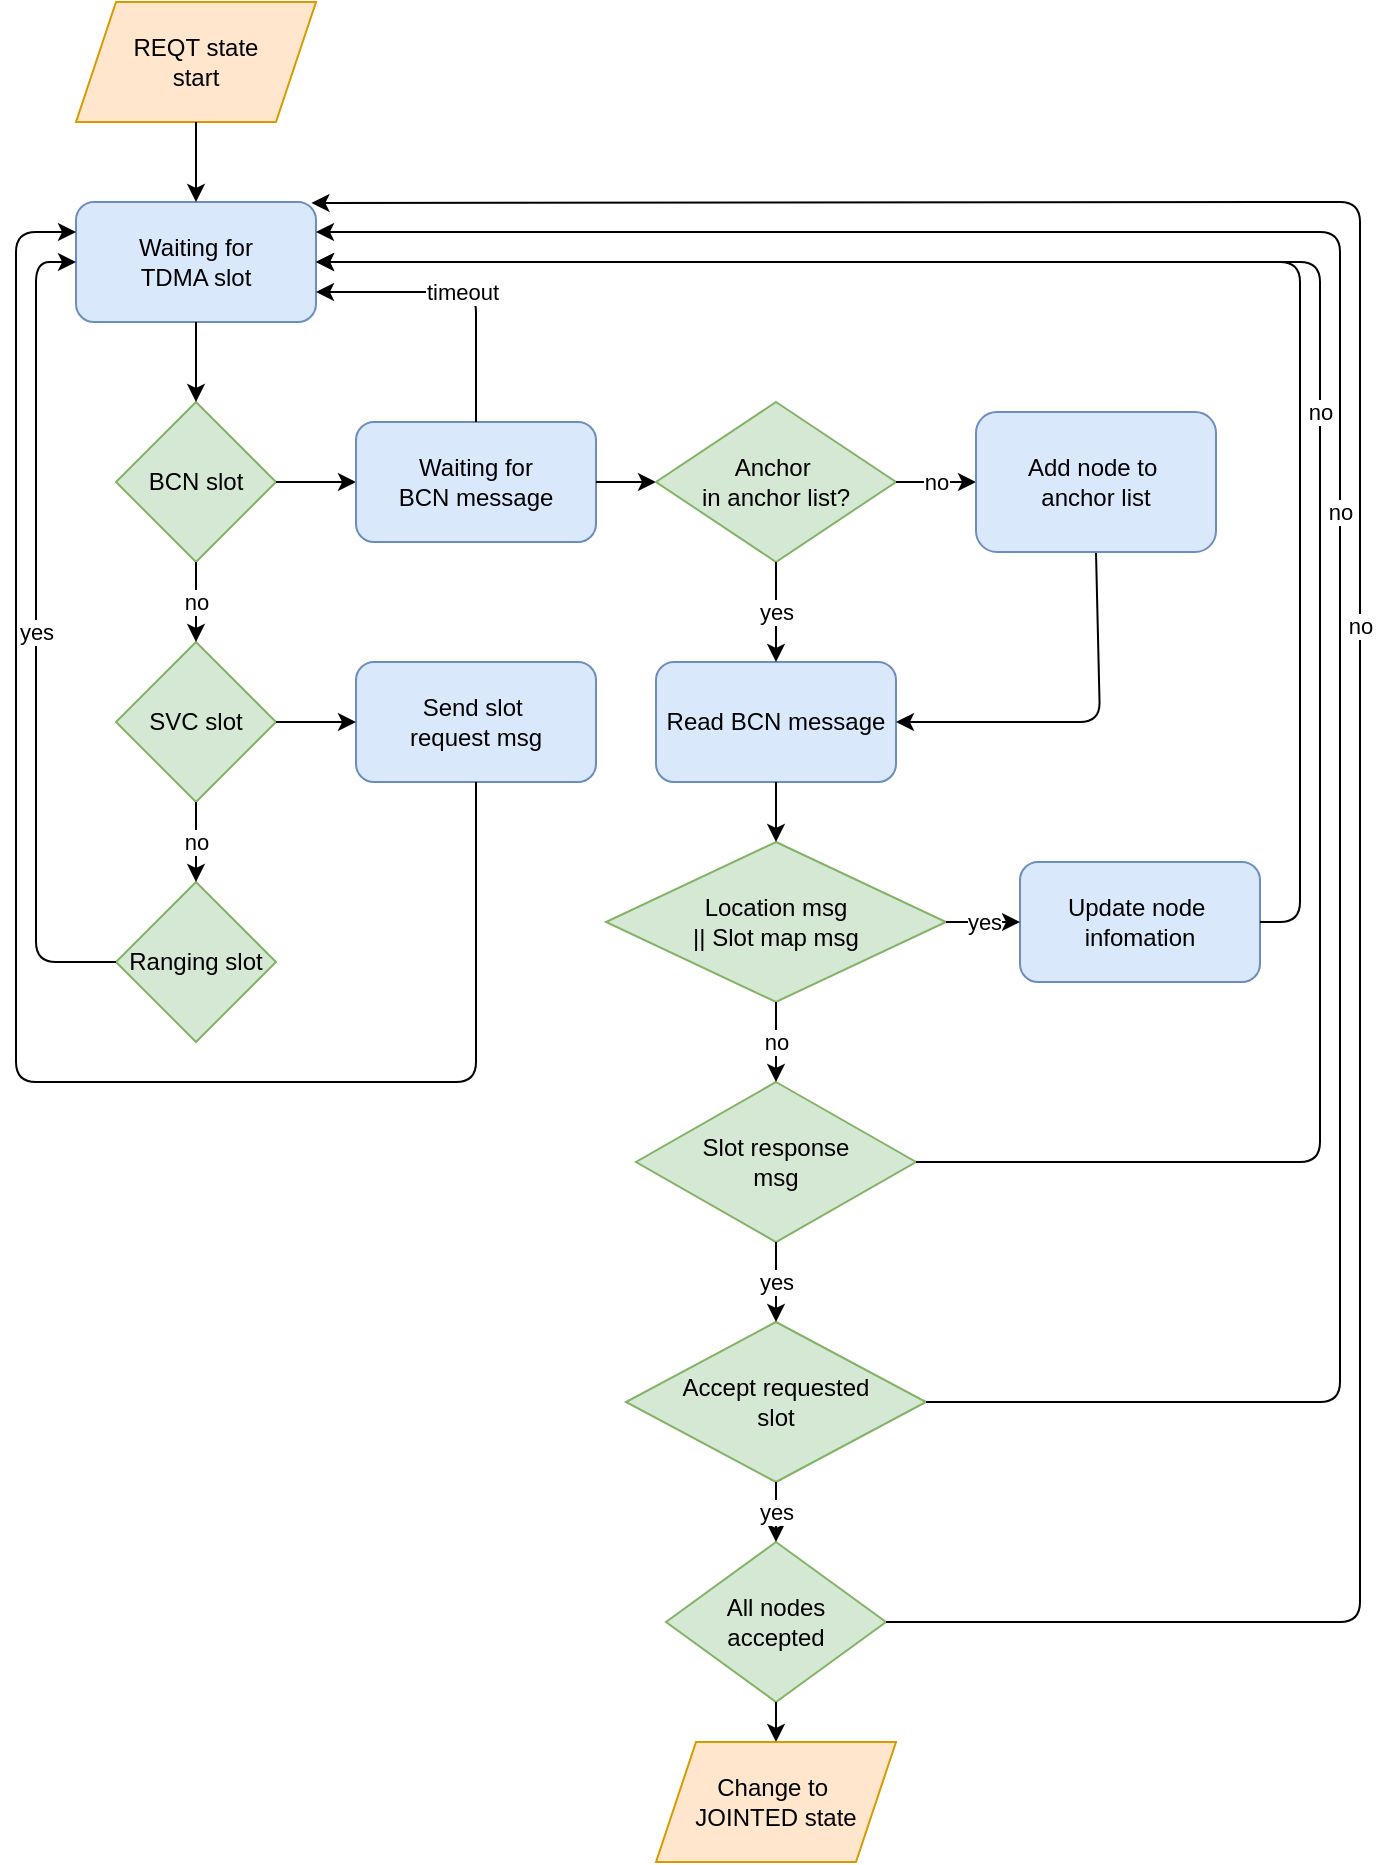 <mxfile version="13.9.9" type="device"><diagram id="1fhwRFmLt76s2VdNP-fS" name="Page-1"><mxGraphModel dx="934" dy="588" grid="1" gridSize="10" guides="1" tooltips="1" connect="1" arrows="1" fold="1" page="1" pageScale="1" pageWidth="850" pageHeight="1100" math="0" shadow="0"><root><mxCell id="0"/><mxCell id="1" parent="0"/><mxCell id="EjHh30X9cFffxKMW78pB-2" value="BCN slot" style="rhombus;whiteSpace=wrap;html=1;fillColor=#d5e8d4;strokeColor=#82b366;" parent="1" vertex="1"><mxGeometry x="120" y="240" width="80" height="80" as="geometry"/></mxCell><mxCell id="EjHh30X9cFffxKMW78pB-3" value="Waiting for&lt;br&gt;TDMA slot" style="rounded=1;whiteSpace=wrap;html=1;fillColor=#dae8fc;strokeColor=#6c8ebf;" parent="1" vertex="1"><mxGeometry x="100" y="140" width="120" height="60" as="geometry"/></mxCell><mxCell id="EjHh30X9cFffxKMW78pB-4" value="SVC slot" style="rhombus;whiteSpace=wrap;html=1;fillColor=#d5e8d4;strokeColor=#82b366;" parent="1" vertex="1"><mxGeometry x="120" y="360" width="80" height="80" as="geometry"/></mxCell><mxCell id="EjHh30X9cFffxKMW78pB-5" value="Ranging slot" style="rhombus;whiteSpace=wrap;html=1;fillColor=#d5e8d4;strokeColor=#82b366;" parent="1" vertex="1"><mxGeometry x="120" y="480" width="80" height="80" as="geometry"/></mxCell><mxCell id="EjHh30X9cFffxKMW78pB-6" value="" style="endArrow=classic;html=1;exitX=0.5;exitY=1;exitDx=0;exitDy=0;entryX=0.5;entryY=0;entryDx=0;entryDy=0;" parent="1" source="EjHh30X9cFffxKMW78pB-3" target="EjHh30X9cFffxKMW78pB-2" edge="1"><mxGeometry width="50" height="50" relative="1" as="geometry"><mxPoint x="240" y="410" as="sourcePoint"/><mxPoint x="290" y="360" as="targetPoint"/></mxGeometry></mxCell><mxCell id="EjHh30X9cFffxKMW78pB-7" value="no" style="endArrow=classic;html=1;exitX=0.5;exitY=1;exitDx=0;exitDy=0;" parent="1" source="EjHh30X9cFffxKMW78pB-2" target="EjHh30X9cFffxKMW78pB-4" edge="1"><mxGeometry width="50" height="50" relative="1" as="geometry"><mxPoint x="240" y="410" as="sourcePoint"/><mxPoint x="290" y="360" as="targetPoint"/></mxGeometry></mxCell><mxCell id="EjHh30X9cFffxKMW78pB-8" value="no" style="endArrow=classic;html=1;exitX=0.5;exitY=1;exitDx=0;exitDy=0;entryX=0.5;entryY=0;entryDx=0;entryDy=0;" parent="1" source="EjHh30X9cFffxKMW78pB-4" target="EjHh30X9cFffxKMW78pB-5" edge="1"><mxGeometry width="50" height="50" relative="1" as="geometry"><mxPoint x="170" y="330" as="sourcePoint"/><mxPoint x="170" y="370" as="targetPoint"/></mxGeometry></mxCell><mxCell id="EjHh30X9cFffxKMW78pB-11" value="yes" style="endArrow=classic;html=1;exitX=0;exitY=0.5;exitDx=0;exitDy=0;" parent="1" source="EjHh30X9cFffxKMW78pB-5" edge="1"><mxGeometry width="50" height="50" relative="1" as="geometry"><mxPoint x="130" y="410" as="sourcePoint"/><mxPoint x="100" y="170" as="targetPoint"/><Array as="points"><mxPoint x="80" y="520"/><mxPoint x="80" y="170"/></Array></mxGeometry></mxCell><mxCell id="EjHh30X9cFffxKMW78pB-12" value="" style="endArrow=classic;html=1;exitX=1;exitY=0.5;exitDx=0;exitDy=0;entryX=0;entryY=0.5;entryDx=0;entryDy=0;" parent="1" source="EjHh30X9cFffxKMW78pB-2" target="EjHh30X9cFffxKMW78pB-14" edge="1"><mxGeometry width="50" height="50" relative="1" as="geometry"><mxPoint x="350" y="350" as="sourcePoint"/><mxPoint x="290" y="280" as="targetPoint"/></mxGeometry></mxCell><mxCell id="EjHh30X9cFffxKMW78pB-14" value="Waiting for&lt;br&gt;BCN message" style="rounded=1;whiteSpace=wrap;html=1;fillColor=#dae8fc;strokeColor=#6c8ebf;" parent="1" vertex="1"><mxGeometry x="240" y="250" width="120" height="60" as="geometry"/></mxCell><mxCell id="EjHh30X9cFffxKMW78pB-16" value="timeout" style="endArrow=classic;html=1;exitX=0.5;exitY=0;exitDx=0;exitDy=0;entryX=1;entryY=0.75;entryDx=0;entryDy=0;" parent="1" source="EjHh30X9cFffxKMW78pB-14" target="EjHh30X9cFffxKMW78pB-3" edge="1"><mxGeometry width="50" height="50" relative="1" as="geometry"><mxPoint x="420" y="350" as="sourcePoint"/><mxPoint x="470" y="300" as="targetPoint"/><Array as="points"><mxPoint x="300" y="185"/></Array></mxGeometry></mxCell><mxCell id="EjHh30X9cFffxKMW78pB-18" value="" style="endArrow=classic;html=1;exitX=1;exitY=0.5;exitDx=0;exitDy=0;entryX=0;entryY=0.5;entryDx=0;entryDy=0;" parent="1" source="EjHh30X9cFffxKMW78pB-14" target="EjHh30X9cFffxKMW78pB-19" edge="1"><mxGeometry width="50" height="50" relative="1" as="geometry"><mxPoint x="420" y="350" as="sourcePoint"/><mxPoint x="450" y="280" as="targetPoint"/></mxGeometry></mxCell><mxCell id="EjHh30X9cFffxKMW78pB-19" value="Anchor&amp;nbsp;&lt;br&gt;in anchor list?" style="rhombus;whiteSpace=wrap;html=1;fillColor=#d5e8d4;strokeColor=#82b366;" parent="1" vertex="1"><mxGeometry x="390" y="240" width="120" height="80" as="geometry"/></mxCell><mxCell id="EjHh30X9cFffxKMW78pB-20" value="no" style="endArrow=classic;html=1;exitX=1;exitY=0.5;exitDx=0;exitDy=0;entryX=0;entryY=0.5;entryDx=0;entryDy=0;" parent="1" source="EjHh30X9cFffxKMW78pB-19" target="EjHh30X9cFffxKMW78pB-43" edge="1"><mxGeometry width="50" height="50" relative="1" as="geometry"><mxPoint x="500" y="340" as="sourcePoint"/><mxPoint x="550" y="280" as="targetPoint"/></mxGeometry></mxCell><mxCell id="EjHh30X9cFffxKMW78pB-24" value="Read BCN message" style="rounded=1;whiteSpace=wrap;html=1;fillColor=#dae8fc;strokeColor=#6c8ebf;" parent="1" vertex="1"><mxGeometry x="390" y="370" width="120" height="60" as="geometry"/></mxCell><mxCell id="EjHh30X9cFffxKMW78pB-25" value="yes" style="endArrow=classic;html=1;exitX=0.5;exitY=1;exitDx=0;exitDy=0;entryX=0.5;entryY=0;entryDx=0;entryDy=0;" parent="1" source="EjHh30X9cFffxKMW78pB-19" target="EjHh30X9cFffxKMW78pB-24" edge="1"><mxGeometry width="50" height="50" relative="1" as="geometry"><mxPoint x="560" y="450" as="sourcePoint"/><mxPoint x="610" y="400" as="targetPoint"/><Array as="points"/></mxGeometry></mxCell><mxCell id="EjHh30X9cFffxKMW78pB-26" value="" style="endArrow=classic;html=1;exitX=0.5;exitY=1;exitDx=0;exitDy=0;entryX=1;entryY=0.5;entryDx=0;entryDy=0;" parent="1" source="EjHh30X9cFffxKMW78pB-43" target="EjHh30X9cFffxKMW78pB-24" edge="1"><mxGeometry width="50" height="50" relative="1" as="geometry"><mxPoint x="610" y="310" as="sourcePoint"/><mxPoint x="610" y="400" as="targetPoint"/><Array as="points"><mxPoint x="612" y="400"/></Array></mxGeometry></mxCell><mxCell id="EjHh30X9cFffxKMW78pB-28" value="Location&amp;nbsp;msg&lt;br&gt;|| Slot map msg" style="rhombus;whiteSpace=wrap;html=1;fillColor=#d5e8d4;strokeColor=#82b366;" parent="1" vertex="1"><mxGeometry x="365" y="460" width="170" height="80" as="geometry"/></mxCell><mxCell id="EjHh30X9cFffxKMW78pB-29" value="" style="endArrow=classic;html=1;exitX=0.5;exitY=1;exitDx=0;exitDy=0;entryX=0.5;entryY=0;entryDx=0;entryDy=0;" parent="1" source="EjHh30X9cFffxKMW78pB-24" target="EjHh30X9cFffxKMW78pB-28" edge="1"><mxGeometry width="50" height="50" relative="1" as="geometry"><mxPoint x="660" y="510" as="sourcePoint"/><mxPoint x="710" y="460" as="targetPoint"/></mxGeometry></mxCell><mxCell id="EjHh30X9cFffxKMW78pB-30" value="Update node&amp;nbsp;&lt;br&gt;infomation" style="rounded=1;whiteSpace=wrap;html=1;fillColor=#dae8fc;strokeColor=#6c8ebf;" parent="1" vertex="1"><mxGeometry x="572" y="470" width="120" height="60" as="geometry"/></mxCell><mxCell id="EjHh30X9cFffxKMW78pB-31" value="yes" style="endArrow=classic;html=1;entryX=0;entryY=0.5;entryDx=0;entryDy=0;exitX=1;exitY=0.5;exitDx=0;exitDy=0;" parent="1" source="EjHh30X9cFffxKMW78pB-28" target="EjHh30X9cFffxKMW78pB-30" edge="1"><mxGeometry width="50" height="50" relative="1" as="geometry"><mxPoint x="487" y="530" as="sourcePoint"/><mxPoint x="687" y="460" as="targetPoint"/></mxGeometry></mxCell><mxCell id="EjHh30X9cFffxKMW78pB-32" value="Slot response&lt;br&gt;msg" style="rhombus;whiteSpace=wrap;html=1;fillColor=#d5e8d4;strokeColor=#82b366;" parent="1" vertex="1"><mxGeometry x="380" y="580" width="140" height="80" as="geometry"/></mxCell><mxCell id="EjHh30X9cFffxKMW78pB-33" value="no" style="endArrow=classic;html=1;exitX=0.5;exitY=1;exitDx=0;exitDy=0;" parent="1" source="EjHh30X9cFffxKMW78pB-28" target="EjHh30X9cFffxKMW78pB-32" edge="1"><mxGeometry width="50" height="50" relative="1" as="geometry"><mxPoint x="247" y="460" as="sourcePoint"/><mxPoint x="297" y="410" as="targetPoint"/></mxGeometry></mxCell><mxCell id="EjHh30X9cFffxKMW78pB-34" value="Accept requested&lt;br&gt;slot" style="rhombus;whiteSpace=wrap;html=1;fillColor=#d5e8d4;strokeColor=#82b366;" parent="1" vertex="1"><mxGeometry x="375" y="700" width="150" height="80" as="geometry"/></mxCell><mxCell id="EjHh30X9cFffxKMW78pB-35" value="no" style="endArrow=classic;html=1;exitX=1;exitY=0.5;exitDx=0;exitDy=0;entryX=1;entryY=0.5;entryDx=0;entryDy=0;" parent="1" source="EjHh30X9cFffxKMW78pB-32" target="EjHh30X9cFffxKMW78pB-3" edge="1"><mxGeometry width="50" height="50" relative="1" as="geometry"><mxPoint x="780" y="720" as="sourcePoint"/><mxPoint x="300" y="170" as="targetPoint"/><Array as="points"><mxPoint x="722" y="620"/><mxPoint x="722" y="170"/></Array></mxGeometry></mxCell><mxCell id="EjHh30X9cFffxKMW78pB-36" value="yes" style="endArrow=classic;html=1;exitX=0.5;exitY=1;exitDx=0;exitDy=0;entryX=0.5;entryY=0;entryDx=0;entryDy=0;" parent="1" source="EjHh30X9cFffxKMW78pB-32" target="EjHh30X9cFffxKMW78pB-34" edge="1"><mxGeometry width="50" height="50" relative="1" as="geometry"><mxPoint x="517" y="550" as="sourcePoint"/><mxPoint x="567" y="500" as="targetPoint"/></mxGeometry></mxCell><mxCell id="EjHh30X9cFffxKMW78pB-37" value="no" style="endArrow=classic;html=1;exitX=1;exitY=0.5;exitDx=0;exitDy=0;entryX=1;entryY=0.25;entryDx=0;entryDy=0;" parent="1" source="EjHh30X9cFffxKMW78pB-34" target="EjHh30X9cFffxKMW78pB-3" edge="1"><mxGeometry width="50" height="50" relative="1" as="geometry"><mxPoint x="750" y="580" as="sourcePoint"/><mxPoint x="463.448" y="180" as="targetPoint"/><Array as="points"><mxPoint x="732" y="740"/><mxPoint x="732" y="155"/></Array></mxGeometry></mxCell><mxCell id="EjHh30X9cFffxKMW78pB-38" value="All nodes&lt;br&gt;accepted" style="rhombus;whiteSpace=wrap;html=1;fillColor=#d5e8d4;strokeColor=#82b366;" parent="1" vertex="1"><mxGeometry x="395" y="810" width="110" height="80" as="geometry"/></mxCell><mxCell id="EjHh30X9cFffxKMW78pB-39" value="yes" style="endArrow=classic;html=1;exitX=0.5;exitY=1;exitDx=0;exitDy=0;entryX=0.5;entryY=0;entryDx=0;entryDy=0;" parent="1" source="EjHh30X9cFffxKMW78pB-34" target="EjHh30X9cFffxKMW78pB-38" edge="1"><mxGeometry width="50" height="50" relative="1" as="geometry"><mxPoint x="487" y="640" as="sourcePoint"/><mxPoint x="537" y="590" as="targetPoint"/></mxGeometry></mxCell><mxCell id="EjHh30X9cFffxKMW78pB-41" value="" style="endArrow=classic;html=1;exitX=0.5;exitY=1;exitDx=0;exitDy=0;entryX=0.5;entryY=0;entryDx=0;entryDy=0;" parent="1" source="EjHh30X9cFffxKMW78pB-38" target="CfPDfQ7jSHHPt0wmFPkB-3" edge="1"><mxGeometry width="50" height="50" relative="1" as="geometry"><mxPoint x="537" y="760" as="sourcePoint"/><mxPoint x="627" y="830" as="targetPoint"/></mxGeometry></mxCell><mxCell id="EjHh30X9cFffxKMW78pB-42" value="" style="endArrow=classic;html=1;exitX=1;exitY=0.5;exitDx=0;exitDy=0;entryX=1;entryY=0.5;entryDx=0;entryDy=0;" parent="1" source="EjHh30X9cFffxKMW78pB-30" target="EjHh30X9cFffxKMW78pB-3" edge="1"><mxGeometry width="50" height="50" relative="1" as="geometry"><mxPoint x="600" y="410" as="sourcePoint"/><mxPoint x="650" y="360" as="targetPoint"/><Array as="points"><mxPoint x="712" y="500"/><mxPoint x="712" y="170"/></Array></mxGeometry></mxCell><mxCell id="EjHh30X9cFffxKMW78pB-43" value="&lt;span&gt;Add node to&amp;nbsp;&lt;/span&gt;&lt;br&gt;&lt;span&gt;anchor list&lt;/span&gt;" style="rounded=1;whiteSpace=wrap;html=1;fillColor=#dae8fc;strokeColor=#6c8ebf;" parent="1" vertex="1"><mxGeometry x="550" y="245" width="120" height="70" as="geometry"/></mxCell><mxCell id="EjHh30X9cFffxKMW78pB-44" value="Send slot&amp;nbsp;&lt;br&gt;request msg" style="rounded=1;whiteSpace=wrap;html=1;fillColor=#dae8fc;strokeColor=#6c8ebf;" parent="1" vertex="1"><mxGeometry x="240" y="370" width="120" height="60" as="geometry"/></mxCell><mxCell id="EjHh30X9cFffxKMW78pB-45" value="" style="endArrow=classic;html=1;exitX=1;exitY=0.5;exitDx=0;exitDy=0;entryX=0;entryY=0.5;entryDx=0;entryDy=0;" parent="1" source="EjHh30X9cFffxKMW78pB-4" target="EjHh30X9cFffxKMW78pB-44" edge="1"><mxGeometry width="50" height="50" relative="1" as="geometry"><mxPoint x="390" y="480" as="sourcePoint"/><mxPoint x="440" y="430" as="targetPoint"/></mxGeometry></mxCell><mxCell id="EjHh30X9cFffxKMW78pB-46" value="" style="endArrow=classic;html=1;exitX=0.5;exitY=1;exitDx=0;exitDy=0;entryX=0;entryY=0.25;entryDx=0;entryDy=0;" parent="1" source="EjHh30X9cFffxKMW78pB-44" target="EjHh30X9cFffxKMW78pB-3" edge="1"><mxGeometry width="50" height="50" relative="1" as="geometry"><mxPoint x="390" y="480" as="sourcePoint"/><mxPoint x="190" y="610" as="targetPoint"/><Array as="points"><mxPoint x="300" y="580"/><mxPoint x="70" y="580"/><mxPoint x="70" y="155"/></Array></mxGeometry></mxCell><mxCell id="CfPDfQ7jSHHPt0wmFPkB-3" value="&lt;span&gt;Change to&amp;nbsp;&lt;/span&gt;&lt;br&gt;&lt;span&gt;JOINTED state&lt;/span&gt;" style="shape=parallelogram;perimeter=parallelogramPerimeter;whiteSpace=wrap;html=1;fixedSize=1;fillColor=#ffe6cc;strokeColor=#d79b00;" vertex="1" parent="1"><mxGeometry x="390" y="910" width="120" height="60" as="geometry"/></mxCell><mxCell id="CfPDfQ7jSHHPt0wmFPkB-4" value="REQT state&lt;br&gt;start" style="shape=parallelogram;perimeter=parallelogramPerimeter;whiteSpace=wrap;html=1;fixedSize=1;fillColor=#ffe6cc;strokeColor=#d79b00;" vertex="1" parent="1"><mxGeometry x="100" y="40" width="120" height="60" as="geometry"/></mxCell><mxCell id="CfPDfQ7jSHHPt0wmFPkB-5" value="" style="endArrow=classic;html=1;exitX=0.5;exitY=1;exitDx=0;exitDy=0;entryX=0.5;entryY=0;entryDx=0;entryDy=0;" edge="1" parent="1" source="CfPDfQ7jSHHPt0wmFPkB-4" target="EjHh30X9cFffxKMW78pB-3"><mxGeometry width="50" height="50" relative="1" as="geometry"><mxPoint x="205" y="230" as="sourcePoint"/><mxPoint x="255" y="180" as="targetPoint"/></mxGeometry></mxCell><mxCell id="CfPDfQ7jSHHPt0wmFPkB-7" value="no" style="endArrow=classic;html=1;exitX=1;exitY=0.5;exitDx=0;exitDy=0;entryX=0.981;entryY=0.008;entryDx=0;entryDy=0;entryPerimeter=0;" edge="1" parent="1" source="EjHh30X9cFffxKMW78pB-38" target="EjHh30X9cFffxKMW78pB-3"><mxGeometry width="50" height="50" relative="1" as="geometry"><mxPoint x="595" y="670" as="sourcePoint"/><mxPoint x="220" y="140" as="targetPoint"/><Array as="points"><mxPoint x="742" y="850"/><mxPoint x="742" y="140"/></Array></mxGeometry></mxCell></root></mxGraphModel></diagram></mxfile>